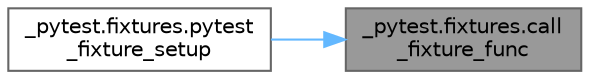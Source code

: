 digraph "_pytest.fixtures.call_fixture_func"
{
 // LATEX_PDF_SIZE
  bgcolor="transparent";
  edge [fontname=Helvetica,fontsize=10,labelfontname=Helvetica,labelfontsize=10];
  node [fontname=Helvetica,fontsize=10,shape=box,height=0.2,width=0.4];
  rankdir="RL";
  Node1 [id="Node000001",label="_pytest.fixtures.call\l_fixture_func",height=0.2,width=0.4,color="gray40", fillcolor="grey60", style="filled", fontcolor="black",tooltip=" "];
  Node1 -> Node2 [id="edge1_Node000001_Node000002",dir="back",color="steelblue1",style="solid",tooltip=" "];
  Node2 [id="Node000002",label="_pytest.fixtures.pytest\l_fixture_setup",height=0.2,width=0.4,color="grey40", fillcolor="white", style="filled",URL="$namespace__pytest_1_1fixtures.html#a00a81f2a05d04365e8bcf332db0f70d9",tooltip=" "];
}
